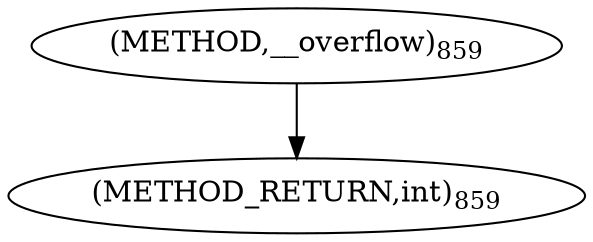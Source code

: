 digraph "__overflow" {  
"73928" [label = <(METHOD,__overflow)<SUB>859</SUB>> ]
"73931" [label = <(METHOD_RETURN,int)<SUB>859</SUB>> ]
  "73928" -> "73931" 
}
